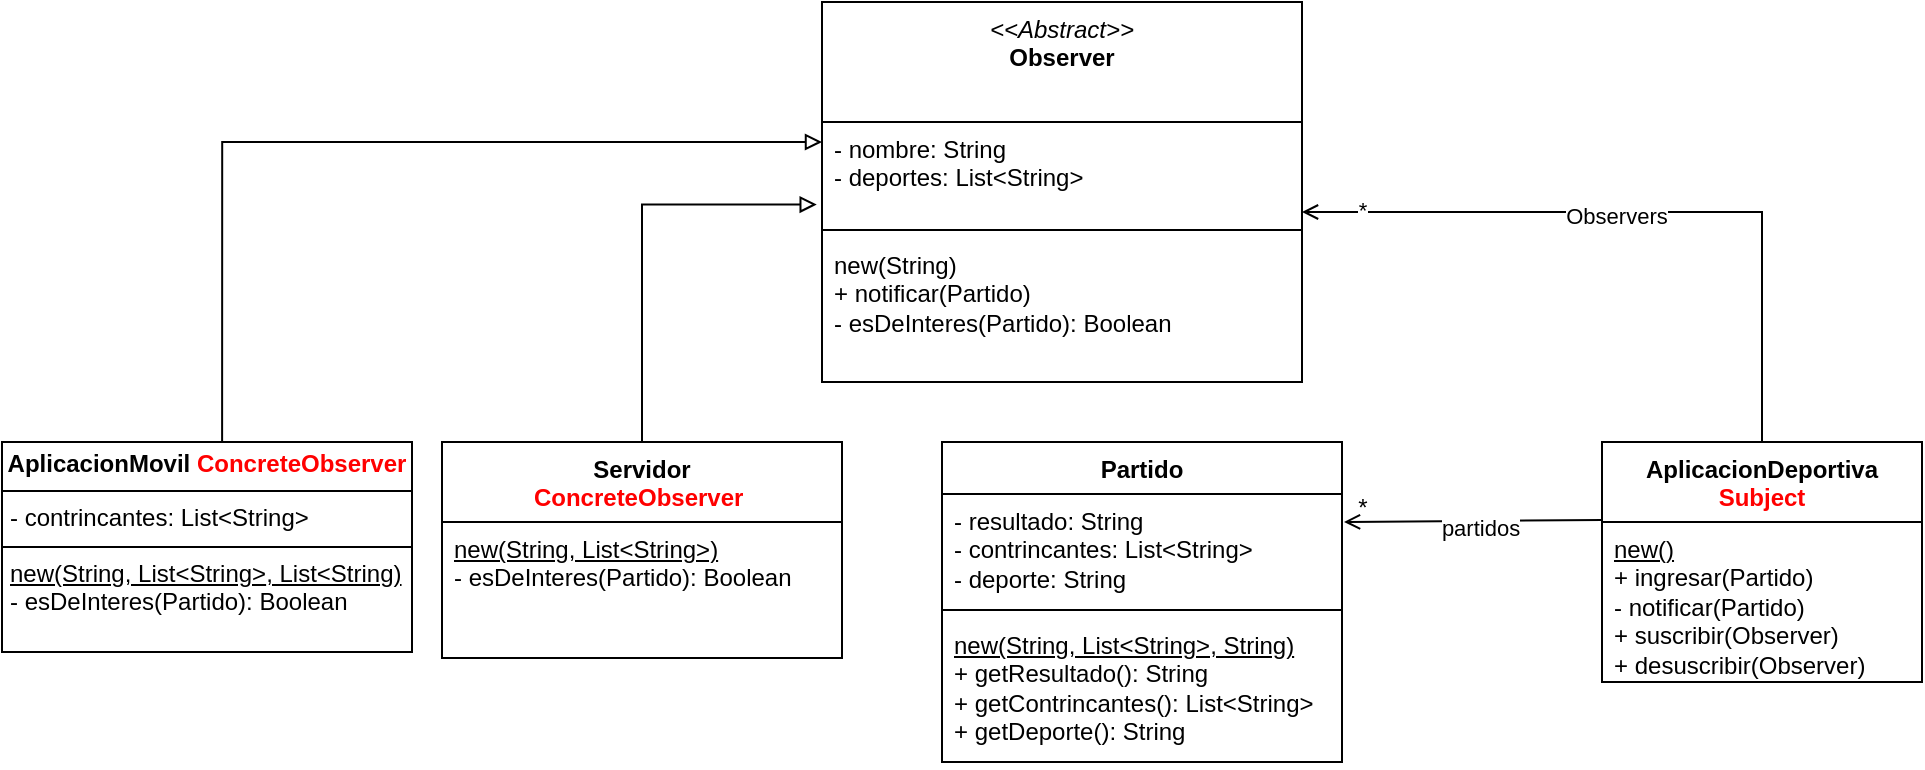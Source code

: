 <mxfile version="24.7.17">
  <diagram name="Page-1" id="m8tRPFIIXp_Ddoxl8hWI">
    <mxGraphModel dx="1235" dy="655" grid="1" gridSize="10" guides="1" tooltips="1" connect="1" arrows="1" fold="1" page="1" pageScale="1" pageWidth="1100" pageHeight="850" math="0" shadow="0">
      <root>
        <mxCell id="0" />
        <mxCell id="1" parent="0" />
        <mxCell id="-i890hlqG0CafaPIGwOW-1" value="Partido" style="swimlane;fontStyle=1;align=center;verticalAlign=top;childLayout=stackLayout;horizontal=1;startSize=26;horizontalStack=0;resizeParent=1;resizeParentMax=0;resizeLast=0;collapsible=1;marginBottom=0;whiteSpace=wrap;html=1;" parent="1" vertex="1">
          <mxGeometry x="590" y="370" width="200" height="160" as="geometry" />
        </mxCell>
        <mxCell id="-i890hlqG0CafaPIGwOW-2" value="- resultado: String&lt;div&gt;- contrincantes: List&amp;lt;String&amp;gt;&lt;/div&gt;&lt;div&gt;- deporte: String&lt;/div&gt;" style="text;strokeColor=none;fillColor=none;align=left;verticalAlign=top;spacingLeft=4;spacingRight=4;overflow=hidden;rotatable=0;points=[[0,0.5],[1,0.5]];portConstraint=eastwest;whiteSpace=wrap;html=1;" parent="-i890hlqG0CafaPIGwOW-1" vertex="1">
          <mxGeometry y="26" width="200" height="54" as="geometry" />
        </mxCell>
        <mxCell id="-i890hlqG0CafaPIGwOW-3" value="" style="line;strokeWidth=1;fillColor=none;align=left;verticalAlign=middle;spacingTop=-1;spacingLeft=3;spacingRight=3;rotatable=0;labelPosition=right;points=[];portConstraint=eastwest;strokeColor=inherit;" parent="-i890hlqG0CafaPIGwOW-1" vertex="1">
          <mxGeometry y="80" width="200" height="8" as="geometry" />
        </mxCell>
        <mxCell id="-i890hlqG0CafaPIGwOW-4" value="&lt;div&gt;&lt;u&gt;new(String, List&amp;lt;String&amp;gt;, String)&lt;/u&gt;&lt;/div&gt;+ getResultado(): String&lt;div&gt;+ getContrincantes(): List&amp;lt;String&amp;gt;&lt;/div&gt;&lt;div&gt;+ getDeporte(): String&lt;/div&gt;" style="text;strokeColor=none;fillColor=none;align=left;verticalAlign=top;spacingLeft=4;spacingRight=4;overflow=hidden;rotatable=0;points=[[0,0.5],[1,0.5]];portConstraint=eastwest;whiteSpace=wrap;html=1;" parent="-i890hlqG0CafaPIGwOW-1" vertex="1">
          <mxGeometry y="88" width="200" height="72" as="geometry" />
        </mxCell>
        <mxCell id="-i890hlqG0CafaPIGwOW-13" style="edgeStyle=orthogonalEdgeStyle;rounded=0;orthogonalLoop=1;jettySize=auto;html=1;endArrow=open;endFill=0;" parent="1" source="-i890hlqG0CafaPIGwOW-5" edge="1">
          <mxGeometry relative="1" as="geometry">
            <mxPoint x="770" y="255" as="targetPoint" />
            <Array as="points">
              <mxPoint x="1000" y="255" />
            </Array>
          </mxGeometry>
        </mxCell>
        <mxCell id="-i890hlqG0CafaPIGwOW-15" value="*" style="edgeLabel;html=1;align=center;verticalAlign=middle;resizable=0;points=[];" parent="-i890hlqG0CafaPIGwOW-13" vertex="1" connectable="0">
          <mxGeometry x="0.827" y="-1" relative="1" as="geometry">
            <mxPoint as="offset" />
          </mxGeometry>
        </mxCell>
        <mxCell id="-i890hlqG0CafaPIGwOW-42" value="Observers" style="edgeLabel;html=1;align=center;verticalAlign=middle;resizable=0;points=[];" parent="-i890hlqG0CafaPIGwOW-13" vertex="1" connectable="0">
          <mxGeometry x="0.091" y="2" relative="1" as="geometry">
            <mxPoint as="offset" />
          </mxGeometry>
        </mxCell>
        <mxCell id="-i890hlqG0CafaPIGwOW-5" value="AplicacionDeportiva&lt;div&gt;&lt;font color=&quot;#ff0000&quot;&gt;Subject&lt;/font&gt;&lt;/div&gt;" style="swimlane;fontStyle=1;align=center;verticalAlign=top;childLayout=stackLayout;horizontal=1;startSize=40;horizontalStack=0;resizeParent=1;resizeParentMax=0;resizeLast=0;collapsible=1;marginBottom=0;whiteSpace=wrap;html=1;" parent="1" vertex="1">
          <mxGeometry x="920" y="370" width="160" height="120" as="geometry" />
        </mxCell>
        <mxCell id="-i890hlqG0CafaPIGwOW-8" value="&lt;div&gt;&lt;u&gt;new()&lt;/u&gt;&lt;/div&gt;+ ingresar(Partido)&lt;div&gt;- notificar(Partido)&lt;/div&gt;&lt;div&gt;+ suscribir(Observer)&lt;/div&gt;&lt;div&gt;+ desuscribir(Observer)&lt;/div&gt;" style="text;strokeColor=none;fillColor=none;align=left;verticalAlign=top;spacingLeft=4;spacingRight=4;overflow=hidden;rotatable=0;points=[[0,0.5],[1,0.5]];portConstraint=eastwest;whiteSpace=wrap;html=1;" parent="-i890hlqG0CafaPIGwOW-5" vertex="1">
          <mxGeometry y="40" width="160" height="80" as="geometry" />
        </mxCell>
        <mxCell id="-i890hlqG0CafaPIGwOW-9" style="edgeStyle=orthogonalEdgeStyle;rounded=0;orthogonalLoop=1;jettySize=auto;html=1;entryX=1.005;entryY=0.259;entryDx=0;entryDy=0;entryPerimeter=0;endArrow=open;endFill=0;" parent="1" target="-i890hlqG0CafaPIGwOW-2" edge="1">
          <mxGeometry relative="1" as="geometry">
            <mxPoint x="920" y="409" as="sourcePoint" />
          </mxGeometry>
        </mxCell>
        <mxCell id="-i890hlqG0CafaPIGwOW-10" value="partidos" style="edgeLabel;html=1;align=center;verticalAlign=middle;resizable=0;points=[];" parent="-i890hlqG0CafaPIGwOW-9" vertex="1" connectable="0">
          <mxGeometry x="-0.061" y="3" relative="1" as="geometry">
            <mxPoint as="offset" />
          </mxGeometry>
        </mxCell>
        <mxCell id="-i890hlqG0CafaPIGwOW-11" value="*" style="text;html=1;align=center;verticalAlign=middle;resizable=0;points=[];autosize=1;strokeColor=none;fillColor=none;" parent="1" vertex="1">
          <mxGeometry x="785" y="388" width="30" height="30" as="geometry" />
        </mxCell>
        <mxCell id="-i890hlqG0CafaPIGwOW-16" value="Servidor&lt;div&gt;&lt;font color=&quot;#ff0000&quot;&gt;ConcreteObserver&amp;nbsp;&lt;/font&gt;&lt;/div&gt;" style="swimlane;fontStyle=1;align=center;verticalAlign=top;childLayout=stackLayout;horizontal=1;startSize=40;horizontalStack=0;resizeParent=1;resizeParentMax=0;resizeLast=0;collapsible=1;marginBottom=0;whiteSpace=wrap;html=1;" parent="1" vertex="1">
          <mxGeometry x="340" y="370" width="200" height="108" as="geometry" />
        </mxCell>
        <mxCell id="-i890hlqG0CafaPIGwOW-19" value="&lt;div&gt;&lt;u&gt;new(String, List&amp;lt;String&amp;gt;)&lt;/u&gt;&lt;br&gt;&lt;/div&gt;&lt;div&gt;- esDeInteres(Partido): Boolean&lt;/div&gt;&lt;div&gt;&lt;br&gt;&lt;/div&gt;&lt;div&gt;&lt;br&gt;&lt;/div&gt;" style="text;strokeColor=none;fillColor=none;align=left;verticalAlign=top;spacingLeft=4;spacingRight=4;overflow=hidden;rotatable=0;points=[[0,0.5],[1,0.5]];portConstraint=eastwest;whiteSpace=wrap;html=1;" parent="-i890hlqG0CafaPIGwOW-16" vertex="1">
          <mxGeometry y="40" width="200" height="68" as="geometry" />
        </mxCell>
        <mxCell id="-i890hlqG0CafaPIGwOW-29" value="&lt;p style=&quot;margin:0px;margin-top:4px;text-align:center;&quot;&gt;&lt;span style=&quot;font-weight: 700; background-color: initial;&quot;&gt;AplicacionMovil&lt;/span&gt;&lt;b&gt;&amp;nbsp;&lt;/b&gt;&lt;span style=&quot;color: rgb(255, 0, 0); font-weight: 700; background-color: initial;&quot;&gt;ConcreteObserver&lt;/span&gt;&lt;/p&gt;&lt;hr size=&quot;1&quot; style=&quot;border-style:solid;&quot;&gt;&lt;p style=&quot;margin:0px;margin-left:4px;&quot;&gt;&lt;span style=&quot;background-color: initial;&quot;&gt;- contrincantes: List&amp;lt;String&amp;gt;&lt;/span&gt;&lt;br&gt;&lt;/p&gt;&lt;hr size=&quot;1&quot; style=&quot;border-style:solid;&quot;&gt;&lt;p style=&quot;margin:0px;margin-left:4px;&quot;&gt;&lt;u&gt;new(String, List&amp;lt;String&amp;gt;&lt;span style=&quot;background-color: initial;&quot;&gt;, List&amp;lt;String&lt;/span&gt;&lt;span style=&quot;background-color: initial;&quot;&gt;)&lt;/span&gt;&lt;/u&gt;&lt;/p&gt;&lt;p style=&quot;margin:0px;margin-left:4px;&quot;&gt;&lt;span style=&quot;background-color: initial;&quot;&gt;- esDeInteres(Partido): Boolean&lt;/span&gt;&lt;br&gt;&lt;/p&gt;" style="verticalAlign=top;align=left;overflow=fill;html=1;whiteSpace=wrap;" parent="1" vertex="1">
          <mxGeometry x="120" y="370" width="205" height="105" as="geometry" />
        </mxCell>
        <mxCell id="_0CjWmib7O_sp88SPYdJ-1" style="edgeStyle=orthogonalEdgeStyle;rounded=0;orthogonalLoop=1;jettySize=auto;html=1;endArrow=block;endFill=0;entryX=0;entryY=0.2;entryDx=0;entryDy=0;entryPerimeter=0;" edge="1" parent="1" target="_0CjWmib7O_sp88SPYdJ-3">
          <mxGeometry relative="1" as="geometry">
            <mxPoint x="230.059" y="370" as="sourcePoint" />
            <mxPoint x="460" y="220" as="targetPoint" />
            <Array as="points">
              <mxPoint x="230" y="220" />
            </Array>
          </mxGeometry>
        </mxCell>
        <mxCell id="_0CjWmib7O_sp88SPYdJ-2" value="&lt;i style=&quot;font-weight: 400;&quot;&gt;&amp;lt;&amp;lt;Abstract&amp;gt;&amp;gt;&lt;/i&gt;&lt;div&gt;Observer&lt;/div&gt;" style="swimlane;fontStyle=1;align=center;verticalAlign=top;childLayout=stackLayout;horizontal=1;startSize=60;horizontalStack=0;resizeParent=1;resizeParentMax=0;resizeLast=0;collapsible=1;marginBottom=0;whiteSpace=wrap;html=1;" vertex="1" parent="1">
          <mxGeometry x="530" y="150" width="240" height="190" as="geometry" />
        </mxCell>
        <mxCell id="_0CjWmib7O_sp88SPYdJ-3" value="- nombre: String&lt;div&gt;- deportes: List&amp;lt;String&amp;gt;&lt;/div&gt;" style="text;strokeColor=none;fillColor=none;align=left;verticalAlign=top;spacingLeft=4;spacingRight=4;overflow=hidden;rotatable=0;points=[[0,0.5],[1,0.5]];portConstraint=eastwest;whiteSpace=wrap;html=1;" vertex="1" parent="_0CjWmib7O_sp88SPYdJ-2">
          <mxGeometry y="60" width="240" height="50" as="geometry" />
        </mxCell>
        <mxCell id="_0CjWmib7O_sp88SPYdJ-4" value="" style="line;strokeWidth=1;fillColor=none;align=left;verticalAlign=middle;spacingTop=-1;spacingLeft=3;spacingRight=3;rotatable=0;labelPosition=right;points=[];portConstraint=eastwest;strokeColor=inherit;" vertex="1" parent="_0CjWmib7O_sp88SPYdJ-2">
          <mxGeometry y="110" width="240" height="8" as="geometry" />
        </mxCell>
        <mxCell id="_0CjWmib7O_sp88SPYdJ-5" value="&lt;div&gt;&lt;span style=&quot;background-color: initial;&quot;&gt;new(String)&lt;/span&gt;&lt;/div&gt;&lt;div&gt;&lt;span style=&quot;background-color: initial;&quot;&gt;+ notificar(Partido)&lt;/span&gt;&lt;/div&gt;&lt;span style=&quot;background-color: initial;&quot;&gt;- esDeInteres(Partido): Boolean&lt;/span&gt;" style="text;strokeColor=none;fillColor=none;align=left;verticalAlign=top;spacingLeft=4;spacingRight=4;overflow=hidden;rotatable=0;points=[[0,0.5],[1,0.5]];portConstraint=eastwest;whiteSpace=wrap;html=1;" vertex="1" parent="_0CjWmib7O_sp88SPYdJ-2">
          <mxGeometry y="118" width="240" height="72" as="geometry" />
        </mxCell>
        <mxCell id="_0CjWmib7O_sp88SPYdJ-7" style="edgeStyle=orthogonalEdgeStyle;rounded=0;orthogonalLoop=1;jettySize=auto;html=1;entryX=-0.011;entryY=0.825;entryDx=0;entryDy=0;entryPerimeter=0;endArrow=block;endFill=0;" edge="1" parent="1" source="-i890hlqG0CafaPIGwOW-16" target="_0CjWmib7O_sp88SPYdJ-3">
          <mxGeometry relative="1" as="geometry" />
        </mxCell>
      </root>
    </mxGraphModel>
  </diagram>
</mxfile>
